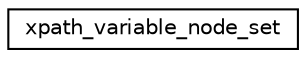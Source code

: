 digraph G
{
 // INTERACTIVE_SVG=YES
  edge [fontname="Helvetica",fontsize="10",labelfontname="Helvetica",labelfontsize="10"];
  node [fontname="Helvetica",fontsize="10",shape=record];
  rankdir="LR";
  Node1 [label="xpath_variable_node_set",height=0.2,width=0.4,color="black", fillcolor="white", style="filled",URL="$db/dcb/structxpath__variable__node__set.html"];
}
